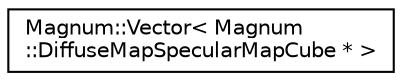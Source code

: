 digraph "圖形化之類別階層"
{
  edge [fontname="Helvetica",fontsize="10",labelfontname="Helvetica",labelfontsize="10"];
  node [fontname="Helvetica",fontsize="10",shape=record];
  rankdir="LR";
  Node1 [label="Magnum::Vector\< Magnum\l::DiffuseMapSpecularMapCube * \>",height=0.2,width=0.4,color="black", fillcolor="white", style="filled",URL="$class_magnum_1_1_vector.html"];
}
